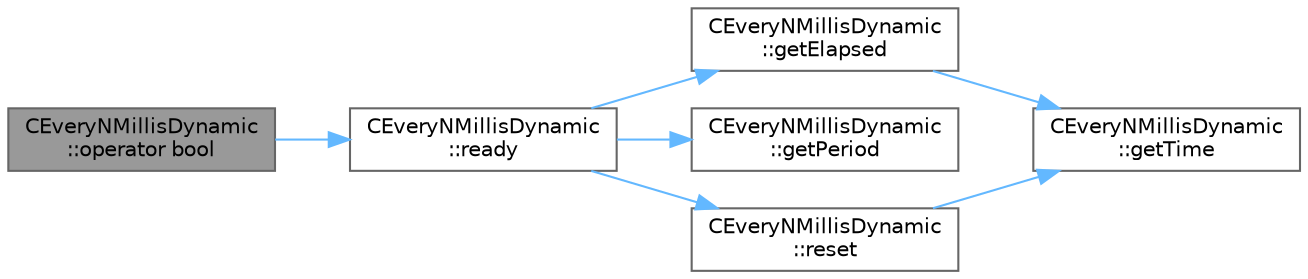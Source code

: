 digraph "CEveryNMillisDynamic::operator bool"
{
 // LATEX_PDF_SIZE
  bgcolor="transparent";
  edge [fontname=Helvetica,fontsize=10,labelfontname=Helvetica,labelfontsize=10];
  node [fontname=Helvetica,fontsize=10,shape=box,height=0.2,width=0.4];
  rankdir="LR";
  Node1 [id="Node000001",label="CEveryNMillisDynamic\l::operator bool",height=0.2,width=0.4,color="gray40", fillcolor="grey60", style="filled", fontcolor="black",tooltip=" "];
  Node1 -> Node2 [id="edge1_Node000001_Node000002",color="steelblue1",style="solid",tooltip=" "];
  Node2 [id="Node000002",label="CEveryNMillisDynamic\l::ready",height=0.2,width=0.4,color="grey40", fillcolor="white", style="filled",URL="$d5/df2/group___timekeeping.html#adf560409fae3890034cc952aad0a7412",tooltip=" "];
  Node2 -> Node3 [id="edge2_Node000002_Node000003",color="steelblue1",style="solid",tooltip=" "];
  Node3 [id="Node000003",label="CEveryNMillisDynamic\l::getElapsed",height=0.2,width=0.4,color="grey40", fillcolor="white", style="filled",URL="$d5/df2/group___timekeeping.html#a753e6ba28827b47e9af63aca9a5b96d2",tooltip=" "];
  Node3 -> Node4 [id="edge3_Node000003_Node000004",color="steelblue1",style="solid",tooltip=" "];
  Node4 [id="Node000004",label="CEveryNMillisDynamic\l::getTime",height=0.2,width=0.4,color="grey40", fillcolor="white", style="filled",URL="$d5/df2/group___timekeeping.html#a4ee4031470f463a55b4160450aa58ae5",tooltip=" "];
  Node2 -> Node5 [id="edge4_Node000002_Node000005",color="steelblue1",style="solid",tooltip=" "];
  Node5 [id="Node000005",label="CEveryNMillisDynamic\l::getPeriod",height=0.2,width=0.4,color="grey40", fillcolor="white", style="filled",URL="$d5/df2/group___timekeeping.html#a3536277379733328861bd8319f2292ba",tooltip=" "];
  Node2 -> Node6 [id="edge5_Node000002_Node000006",color="steelblue1",style="solid",tooltip=" "];
  Node6 [id="Node000006",label="CEveryNMillisDynamic\l::reset",height=0.2,width=0.4,color="grey40", fillcolor="white", style="filled",URL="$d5/df2/group___timekeeping.html#a993759a29aef7b9356f2861e6cb4faeb",tooltip=" "];
  Node6 -> Node4 [id="edge6_Node000006_Node000004",color="steelblue1",style="solid",tooltip=" "];
}
